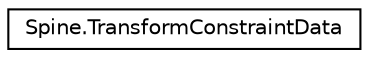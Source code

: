 digraph "그래픽컬한 클래스 계통도"
{
 // LATEX_PDF_SIZE
  edge [fontname="Helvetica",fontsize="10",labelfontname="Helvetica",labelfontsize="10"];
  node [fontname="Helvetica",fontsize="10",shape=record];
  rankdir="LR";
  Node0 [label="Spine.TransformConstraintData",height=0.2,width=0.4,color="black", fillcolor="white", style="filled",URL="$class_spine_1_1_transform_constraint_data.html",tooltip=" "];
}
